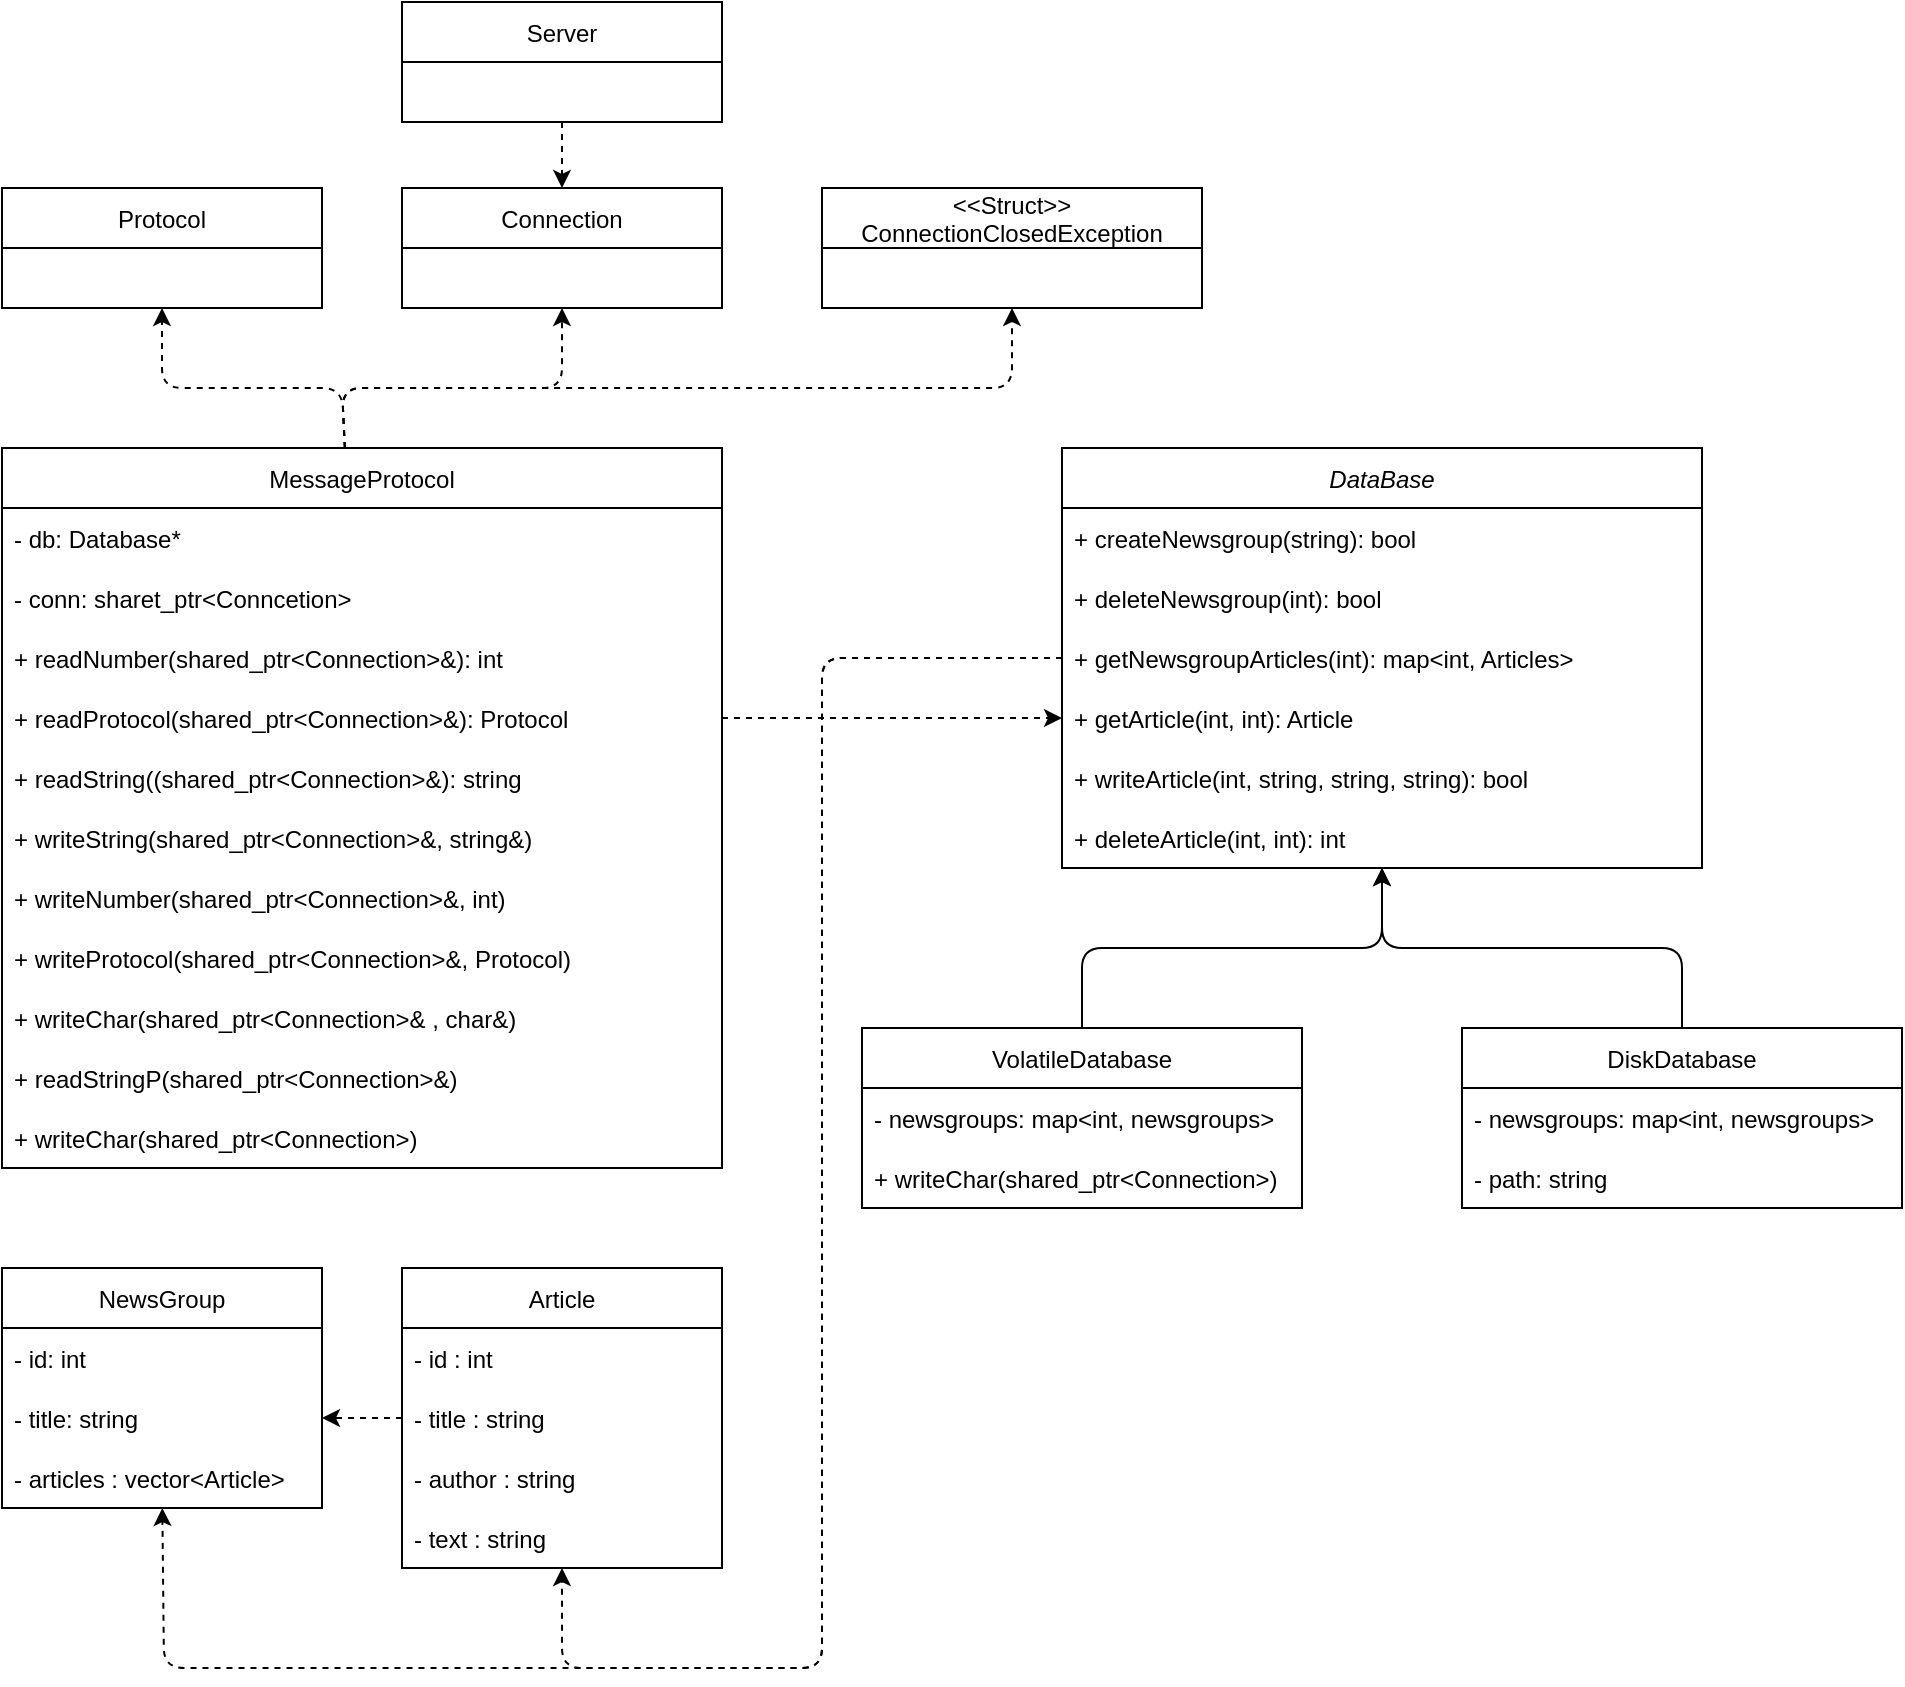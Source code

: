 <mxfile>
    <diagram id="C5RBs43oDa-KdzZeNtuy" name="Page-1">
        <mxGraphModel dx="1894" dy="968" grid="1" gridSize="10" guides="1" tooltips="1" connect="1" arrows="1" fold="1" page="1" pageScale="1" pageWidth="827" pageHeight="1169" math="0" shadow="0">
            <root>
                <mxCell id="WIyWlLk6GJQsqaUBKTNV-0"/>
                <mxCell id="WIyWlLk6GJQsqaUBKTNV-1" parent="WIyWlLk6GJQsqaUBKTNV-0"/>
                <mxCell id="4U0QUv9YtshdcMQ2xNm--4" value="NewsGroup" style="swimlane;fontStyle=0;childLayout=stackLayout;horizontal=1;startSize=30;horizontalStack=0;resizeParent=1;resizeParentMax=0;resizeLast=0;collapsible=1;marginBottom=0;" parent="WIyWlLk6GJQsqaUBKTNV-1" vertex="1">
                    <mxGeometry x="30" y="643" width="160" height="120" as="geometry"/>
                </mxCell>
                <mxCell id="4U0QUv9YtshdcMQ2xNm--41" value="- id: int    " style="text;strokeColor=none;fillColor=none;align=left;verticalAlign=middle;spacingLeft=4;spacingRight=4;overflow=hidden;points=[[0,0.5],[1,0.5]];portConstraint=eastwest;rotatable=0;" parent="4U0QUv9YtshdcMQ2xNm--4" vertex="1">
                    <mxGeometry y="30" width="160" height="30" as="geometry"/>
                </mxCell>
                <mxCell id="4U0QUv9YtshdcMQ2xNm--39" value="- title: string" style="text;strokeColor=none;fillColor=none;align=left;verticalAlign=middle;spacingLeft=4;spacingRight=4;overflow=hidden;points=[[0,0.5],[1,0.5]];portConstraint=eastwest;rotatable=0;" parent="4U0QUv9YtshdcMQ2xNm--4" vertex="1">
                    <mxGeometry y="60" width="160" height="30" as="geometry"/>
                </mxCell>
                <mxCell id="4U0QUv9YtshdcMQ2xNm--40" value="- articles : vector&lt;Article&gt;" style="text;strokeColor=none;fillColor=none;align=left;verticalAlign=middle;spacingLeft=4;spacingRight=4;overflow=hidden;points=[[0,0.5],[1,0.5]];portConstraint=eastwest;rotatable=0;" parent="4U0QUv9YtshdcMQ2xNm--4" vertex="1">
                    <mxGeometry y="90" width="160" height="30" as="geometry"/>
                </mxCell>
                <mxCell id="4U0QUv9YtshdcMQ2xNm--34" value="Article" style="swimlane;fontStyle=0;childLayout=stackLayout;horizontal=1;startSize=30;horizontalStack=0;resizeParent=1;resizeParentMax=0;resizeLast=0;collapsible=1;marginBottom=0;" parent="WIyWlLk6GJQsqaUBKTNV-1" vertex="1">
                    <mxGeometry x="230" y="643" width="160" height="150" as="geometry"/>
                </mxCell>
                <mxCell id="4U0QUv9YtshdcMQ2xNm--35" value="- id : int" style="text;strokeColor=none;fillColor=none;align=left;verticalAlign=middle;spacingLeft=4;spacingRight=4;overflow=hidden;points=[[0,0.5],[1,0.5]];portConstraint=eastwest;rotatable=0;" parent="4U0QUv9YtshdcMQ2xNm--34" vertex="1">
                    <mxGeometry y="30" width="160" height="30" as="geometry"/>
                </mxCell>
                <mxCell id="4U0QUv9YtshdcMQ2xNm--37" value="- title : string" style="text;strokeColor=none;fillColor=none;align=left;verticalAlign=middle;spacingLeft=4;spacingRight=4;overflow=hidden;points=[[0,0.5],[1,0.5]];portConstraint=eastwest;rotatable=0;" parent="4U0QUv9YtshdcMQ2xNm--34" vertex="1">
                    <mxGeometry y="60" width="160" height="30" as="geometry"/>
                </mxCell>
                <mxCell id="4U0QUv9YtshdcMQ2xNm--36" value="- author : string" style="text;strokeColor=none;fillColor=none;align=left;verticalAlign=middle;spacingLeft=4;spacingRight=4;overflow=hidden;points=[[0,0.5],[1,0.5]];portConstraint=eastwest;rotatable=0;" parent="4U0QUv9YtshdcMQ2xNm--34" vertex="1">
                    <mxGeometry y="90" width="160" height="30" as="geometry"/>
                </mxCell>
                <mxCell id="4U0QUv9YtshdcMQ2xNm--38" value="- text : string" style="text;strokeColor=none;fillColor=none;align=left;verticalAlign=middle;spacingLeft=4;spacingRight=4;overflow=hidden;points=[[0,0.5],[1,0.5]];portConstraint=eastwest;rotatable=0;" parent="4U0QUv9YtshdcMQ2xNm--34" vertex="1">
                    <mxGeometry y="120" width="160" height="30" as="geometry"/>
                </mxCell>
                <mxCell id="4U0QUv9YtshdcMQ2xNm--48" value="DataBase" style="swimlane;fontStyle=2;childLayout=stackLayout;horizontal=1;startSize=30;horizontalStack=0;resizeParent=1;resizeParentMax=0;resizeLast=0;collapsible=1;marginBottom=0;" parent="WIyWlLk6GJQsqaUBKTNV-1" vertex="1">
                    <mxGeometry x="560" y="233" width="320" height="210" as="geometry"/>
                </mxCell>
                <mxCell id="4U0QUv9YtshdcMQ2xNm--49" value="+ createNewsgroup(string): bool" style="text;strokeColor=none;fillColor=none;align=left;verticalAlign=middle;spacingLeft=4;spacingRight=4;overflow=hidden;points=[[0,0.5],[1,0.5]];portConstraint=eastwest;rotatable=0;" parent="4U0QUv9YtshdcMQ2xNm--48" vertex="1">
                    <mxGeometry y="30" width="320" height="30" as="geometry"/>
                </mxCell>
                <mxCell id="4U0QUv9YtshdcMQ2xNm--50" value="+ deleteNewsgroup(int): bool" style="text;strokeColor=none;fillColor=none;align=left;verticalAlign=middle;spacingLeft=4;spacingRight=4;overflow=hidden;points=[[0,0.5],[1,0.5]];portConstraint=eastwest;rotatable=0;" parent="4U0QUv9YtshdcMQ2xNm--48" vertex="1">
                    <mxGeometry y="60" width="320" height="30" as="geometry"/>
                </mxCell>
                <mxCell id="4U0QUv9YtshdcMQ2xNm--68" value="+ getNewsgroupArticles(int): map&lt;int, Articles&gt;" style="text;strokeColor=none;fillColor=none;align=left;verticalAlign=middle;spacingLeft=4;spacingRight=4;overflow=hidden;points=[[0,0.5],[1,0.5]];portConstraint=eastwest;rotatable=0;" parent="4U0QUv9YtshdcMQ2xNm--48" vertex="1">
                    <mxGeometry y="90" width="320" height="30" as="geometry"/>
                </mxCell>
                <mxCell id="4U0QUv9YtshdcMQ2xNm--66" value="+ getArticle(int, int): Article" style="text;strokeColor=none;fillColor=none;align=left;verticalAlign=middle;spacingLeft=4;spacingRight=4;overflow=hidden;points=[[0,0.5],[1,0.5]];portConstraint=eastwest;rotatable=0;" parent="4U0QUv9YtshdcMQ2xNm--48" vertex="1">
                    <mxGeometry y="120" width="320" height="30" as="geometry"/>
                </mxCell>
                <mxCell id="4U0QUv9YtshdcMQ2xNm--67" value="+ writeArticle(int, string, string, string): bool" style="text;strokeColor=none;fillColor=none;align=left;verticalAlign=middle;spacingLeft=4;spacingRight=4;overflow=hidden;points=[[0,0.5],[1,0.5]];portConstraint=eastwest;rotatable=0;" parent="4U0QUv9YtshdcMQ2xNm--48" vertex="1">
                    <mxGeometry y="150" width="320" height="30" as="geometry"/>
                </mxCell>
                <mxCell id="1" value="+ deleteArticle(int, int): int" style="text;strokeColor=none;fillColor=none;align=left;verticalAlign=middle;spacingLeft=4;spacingRight=4;overflow=hidden;points=[[0,0.5],[1,0.5]];portConstraint=eastwest;rotatable=0;" vertex="1" parent="4U0QUv9YtshdcMQ2xNm--48">
                    <mxGeometry y="180" width="320" height="30" as="geometry"/>
                </mxCell>
                <mxCell id="9" value="VolatileDatabase" style="swimlane;fontStyle=0;childLayout=stackLayout;horizontal=1;startSize=30;horizontalStack=0;resizeParent=1;resizeParentMax=0;resizeLast=0;collapsible=1;marginBottom=0;" vertex="1" parent="WIyWlLk6GJQsqaUBKTNV-1">
                    <mxGeometry x="460" y="523" width="220" height="90" as="geometry"/>
                </mxCell>
                <mxCell id="10" value="- newsgroups: map&lt;int, newsgroups&gt;" style="text;strokeColor=none;fillColor=none;align=left;verticalAlign=middle;spacingLeft=4;spacingRight=4;overflow=hidden;points=[[0,0.5],[1,0.5]];portConstraint=eastwest;rotatable=0;" vertex="1" parent="9">
                    <mxGeometry y="30" width="220" height="30" as="geometry"/>
                </mxCell>
                <mxCell id="57" value="+ writeChar(shared_ptr&lt;Connection&gt;)" style="text;strokeColor=none;fillColor=none;align=left;verticalAlign=middle;spacingLeft=4;spacingRight=4;overflow=hidden;points=[[0,0.5],[1,0.5]];portConstraint=eastwest;rotatable=0;" vertex="1" parent="9">
                    <mxGeometry y="60" width="220" height="30" as="geometry"/>
                </mxCell>
                <mxCell id="13" value="DiskDatabase" style="swimlane;fontStyle=0;childLayout=stackLayout;horizontal=1;startSize=30;horizontalStack=0;resizeParent=1;resizeParentMax=0;resizeLast=0;collapsible=1;marginBottom=0;" vertex="1" parent="WIyWlLk6GJQsqaUBKTNV-1">
                    <mxGeometry x="760" y="523" width="220" height="90" as="geometry"/>
                </mxCell>
                <mxCell id="14" value="- newsgroups: map&lt;int, newsgroups&gt;" style="text;strokeColor=none;fillColor=none;align=left;verticalAlign=middle;spacingLeft=4;spacingRight=4;overflow=hidden;points=[[0,0.5],[1,0.5]];portConstraint=eastwest;rotatable=0;" vertex="1" parent="13">
                    <mxGeometry y="30" width="220" height="30" as="geometry"/>
                </mxCell>
                <mxCell id="16" value="- path: string" style="text;strokeColor=none;fillColor=none;align=left;verticalAlign=middle;spacingLeft=4;spacingRight=4;overflow=hidden;points=[[0,0.5],[1,0.5]];portConstraint=eastwest;rotatable=0;" vertex="1" parent="13">
                    <mxGeometry y="60" width="220" height="30" as="geometry"/>
                </mxCell>
                <mxCell id="17" value="" style="endArrow=classic;html=1;" edge="1" parent="WIyWlLk6GJQsqaUBKTNV-1" source="9" target="1">
                    <mxGeometry width="50" height="50" relative="1" as="geometry">
                        <mxPoint x="270" y="513" as="sourcePoint"/>
                        <mxPoint x="320" y="463" as="targetPoint"/>
                        <Array as="points">
                            <mxPoint x="570" y="483"/>
                            <mxPoint x="720" y="483"/>
                        </Array>
                    </mxGeometry>
                </mxCell>
                <mxCell id="18" value="" style="endArrow=classic;html=1;" edge="1" parent="WIyWlLk6GJQsqaUBKTNV-1" source="13" target="1">
                    <mxGeometry width="50" height="50" relative="1" as="geometry">
                        <mxPoint x="180" y="533" as="sourcePoint"/>
                        <mxPoint x="370" y="463" as="targetPoint"/>
                        <Array as="points">
                            <mxPoint x="870" y="483"/>
                            <mxPoint x="720" y="483"/>
                        </Array>
                    </mxGeometry>
                </mxCell>
                <mxCell id="19" value="Connection" style="swimlane;fontStyle=0;childLayout=stackLayout;horizontal=1;startSize=30;horizontalStack=0;resizeParent=1;resizeParentMax=0;resizeLast=0;collapsible=1;marginBottom=0;" vertex="1" parent="WIyWlLk6GJQsqaUBKTNV-1">
                    <mxGeometry x="230" y="103" width="160" height="60" as="geometry"/>
                </mxCell>
                <mxCell id="23" value="Server" style="swimlane;fontStyle=0;childLayout=stackLayout;horizontal=1;startSize=30;horizontalStack=0;resizeParent=1;resizeParentMax=0;resizeLast=0;collapsible=1;marginBottom=0;" vertex="1" parent="WIyWlLk6GJQsqaUBKTNV-1">
                    <mxGeometry x="230" y="10" width="160" height="60" as="geometry"/>
                </mxCell>
                <mxCell id="24" value="&lt;&lt;Struct&gt;&gt;&#10;ConnectionClosedException" style="swimlane;fontStyle=0;childLayout=stackLayout;horizontal=1;startSize=30;horizontalStack=0;resizeParent=1;resizeParentMax=0;resizeLast=0;collapsible=1;marginBottom=0;" vertex="1" parent="WIyWlLk6GJQsqaUBKTNV-1">
                    <mxGeometry x="440" y="103" width="190" height="60" as="geometry"/>
                </mxCell>
                <mxCell id="35" value="MessageProtocol" style="swimlane;fontStyle=0;childLayout=stackLayout;horizontal=1;startSize=30;horizontalStack=0;resizeParent=1;resizeParentMax=0;resizeLast=0;collapsible=1;marginBottom=0;" vertex="1" parent="WIyWlLk6GJQsqaUBKTNV-1">
                    <mxGeometry x="30" y="233" width="360" height="360" as="geometry"/>
                </mxCell>
                <mxCell id="36" value="- db: Database*" style="text;strokeColor=none;fillColor=none;align=left;verticalAlign=middle;spacingLeft=4;spacingRight=4;overflow=hidden;points=[[0,0.5],[1,0.5]];portConstraint=eastwest;rotatable=0;" vertex="1" parent="35">
                    <mxGeometry y="30" width="360" height="30" as="geometry"/>
                </mxCell>
                <mxCell id="37" value="- conn: sharet_ptr&lt;Conncetion&gt;" style="text;strokeColor=none;fillColor=none;align=left;verticalAlign=middle;spacingLeft=4;spacingRight=4;overflow=hidden;points=[[0,0.5],[1,0.5]];portConstraint=eastwest;rotatable=0;" vertex="1" parent="35">
                    <mxGeometry y="60" width="360" height="30" as="geometry"/>
                </mxCell>
                <mxCell id="38" value="+ readNumber(shared_ptr&lt;Connection&gt;&amp;): int" style="text;strokeColor=none;fillColor=none;align=left;verticalAlign=middle;spacingLeft=4;spacingRight=4;overflow=hidden;points=[[0,0.5],[1,0.5]];portConstraint=eastwest;rotatable=0;" vertex="1" parent="35">
                    <mxGeometry y="90" width="360" height="30" as="geometry"/>
                </mxCell>
                <mxCell id="39" value="+ readProtocol(shared_ptr&lt;Connection&gt;&amp;): Protocol" style="text;strokeColor=none;fillColor=none;align=left;verticalAlign=middle;spacingLeft=4;spacingRight=4;overflow=hidden;points=[[0,0.5],[1,0.5]];portConstraint=eastwest;rotatable=0;" vertex="1" parent="35">
                    <mxGeometry y="120" width="360" height="30" as="geometry"/>
                </mxCell>
                <mxCell id="40" value="+ readString((shared_ptr&lt;Connection&gt;&amp;): string" style="text;strokeColor=none;fillColor=none;align=left;verticalAlign=middle;spacingLeft=4;spacingRight=4;overflow=hidden;points=[[0,0.5],[1,0.5]];portConstraint=eastwest;rotatable=0;" vertex="1" parent="35">
                    <mxGeometry y="150" width="360" height="30" as="geometry"/>
                </mxCell>
                <mxCell id="41" value="+ writeString(shared_ptr&lt;Connection&gt;&amp;, string&amp;)" style="text;strokeColor=none;fillColor=none;align=left;verticalAlign=middle;spacingLeft=4;spacingRight=4;overflow=hidden;points=[[0,0.5],[1,0.5]];portConstraint=eastwest;rotatable=0;" vertex="1" parent="35">
                    <mxGeometry y="180" width="360" height="30" as="geometry"/>
                </mxCell>
                <mxCell id="54" value="+ writeNumber(shared_ptr&lt;Connection&gt;&amp;, int)" style="text;strokeColor=none;fillColor=none;align=left;verticalAlign=middle;spacingLeft=4;spacingRight=4;overflow=hidden;points=[[0,0.5],[1,0.5]];portConstraint=eastwest;rotatable=0;" vertex="1" parent="35">
                    <mxGeometry y="210" width="360" height="30" as="geometry"/>
                </mxCell>
                <mxCell id="55" value="+ writeProtocol(shared_ptr&lt;Connection&gt;&amp;, Protocol)" style="text;strokeColor=none;fillColor=none;align=left;verticalAlign=middle;spacingLeft=4;spacingRight=4;overflow=hidden;points=[[0,0.5],[1,0.5]];portConstraint=eastwest;rotatable=0;" vertex="1" parent="35">
                    <mxGeometry y="240" width="360" height="30" as="geometry"/>
                </mxCell>
                <mxCell id="69" value="+ writeChar(shared_ptr&lt;Connection&gt;&amp; , char&amp;)" style="text;strokeColor=none;fillColor=none;align=left;verticalAlign=middle;spacingLeft=4;spacingRight=4;overflow=hidden;points=[[0,0.5],[1,0.5]];portConstraint=eastwest;rotatable=0;" vertex="1" parent="35">
                    <mxGeometry y="270" width="360" height="30" as="geometry"/>
                </mxCell>
                <mxCell id="68" value="+ readStringP(shared_ptr&lt;Connection&gt;&amp;)" style="text;strokeColor=none;fillColor=none;align=left;verticalAlign=middle;spacingLeft=4;spacingRight=4;overflow=hidden;points=[[0,0.5],[1,0.5]];portConstraint=eastwest;rotatable=0;" vertex="1" parent="35">
                    <mxGeometry y="300" width="360" height="30" as="geometry"/>
                </mxCell>
                <mxCell id="56" value="+ writeChar(shared_ptr&lt;Connection&gt;)" style="text;strokeColor=none;fillColor=none;align=left;verticalAlign=middle;spacingLeft=4;spacingRight=4;overflow=hidden;points=[[0,0.5],[1,0.5]];portConstraint=eastwest;rotatable=0;" vertex="1" parent="35">
                    <mxGeometry y="330" width="360" height="30" as="geometry"/>
                </mxCell>
                <mxCell id="70" value="Protocol" style="swimlane;fontStyle=0;childLayout=stackLayout;horizontal=1;startSize=30;horizontalStack=0;resizeParent=1;resizeParentMax=0;resizeLast=0;collapsible=1;marginBottom=0;" vertex="1" parent="WIyWlLk6GJQsqaUBKTNV-1">
                    <mxGeometry x="30" y="103" width="160" height="60" as="geometry"/>
                </mxCell>
                <mxCell id="85" value="" style="html=1;labelBackgroundColor=#ffffff;startArrow=none;startFill=0;startSize=6;endArrow=classic;endFill=1;endSize=6;jettySize=auto;orthogonalLoop=1;strokeWidth=1;dashed=1;fontSize=14;entryX=1;entryY=0.5;entryDx=0;entryDy=0;exitX=0;exitY=0.5;exitDx=0;exitDy=0;" edge="1" parent="WIyWlLk6GJQsqaUBKTNV-1" source="4U0QUv9YtshdcMQ2xNm--37" target="4U0QUv9YtshdcMQ2xNm--39">
                    <mxGeometry width="60" height="60" relative="1" as="geometry">
                        <mxPoint x="510" y="753" as="sourcePoint"/>
                        <mxPoint x="570" y="693" as="targetPoint"/>
                    </mxGeometry>
                </mxCell>
                <mxCell id="86" value="" style="html=1;labelBackgroundColor=#ffffff;startArrow=none;startFill=0;startSize=6;endArrow=classic;endFill=1;endSize=6;jettySize=auto;orthogonalLoop=1;strokeWidth=1;dashed=1;fontSize=14;" edge="1" parent="WIyWlLk6GJQsqaUBKTNV-1" source="4U0QUv9YtshdcMQ2xNm--48" target="4U0QUv9YtshdcMQ2xNm--40">
                    <mxGeometry width="60" height="60" relative="1" as="geometry">
                        <mxPoint x="250" y="728" as="sourcePoint"/>
                        <mxPoint x="440" y="883" as="targetPoint"/>
                        <Array as="points">
                            <mxPoint x="440" y="338"/>
                            <mxPoint x="440" y="843"/>
                            <mxPoint x="111" y="843"/>
                        </Array>
                    </mxGeometry>
                </mxCell>
                <mxCell id="87" value="" style="html=1;labelBackgroundColor=#ffffff;startArrow=none;startFill=0;startSize=6;endArrow=classic;endFill=1;endSize=6;jettySize=auto;orthogonalLoop=1;strokeWidth=1;dashed=1;fontSize=14;" edge="1" parent="WIyWlLk6GJQsqaUBKTNV-1" source="4U0QUv9YtshdcMQ2xNm--48" target="4U0QUv9YtshdcMQ2xNm--38">
                    <mxGeometry width="60" height="60" relative="1" as="geometry">
                        <mxPoint x="570" y="328" as="sourcePoint"/>
                        <mxPoint x="120.64" y="777.41" as="targetPoint"/>
                        <Array as="points">
                            <mxPoint x="440" y="338"/>
                            <mxPoint x="440" y="843"/>
                            <mxPoint x="310" y="843"/>
                        </Array>
                    </mxGeometry>
                </mxCell>
                <mxCell id="90" value="" style="html=1;labelBackgroundColor=#ffffff;startArrow=none;startFill=0;startSize=6;endArrow=classic;endFill=1;endSize=6;jettySize=auto;orthogonalLoop=1;strokeWidth=1;dashed=1;fontSize=14;" edge="1" parent="WIyWlLk6GJQsqaUBKTNV-1" source="35" target="70">
                    <mxGeometry width="60" height="60" relative="1" as="geometry">
                        <mxPoint x="340" y="593" as="sourcePoint"/>
                        <mxPoint x="400" y="533" as="targetPoint"/>
                        <Array as="points">
                            <mxPoint x="200" y="203"/>
                            <mxPoint x="110" y="203"/>
                        </Array>
                    </mxGeometry>
                </mxCell>
                <mxCell id="92" value="" style="html=1;labelBackgroundColor=#ffffff;startArrow=none;startFill=0;startSize=6;endArrow=classic;endFill=1;endSize=6;jettySize=auto;orthogonalLoop=1;strokeWidth=1;dashed=1;fontSize=14;" edge="1" parent="WIyWlLk6GJQsqaUBKTNV-1" source="35" target="19">
                    <mxGeometry width="60" height="60" relative="1" as="geometry">
                        <mxPoint x="155.714" y="243" as="sourcePoint"/>
                        <mxPoint x="130.714" y="173" as="targetPoint"/>
                        <Array as="points">
                            <mxPoint x="200" y="203"/>
                            <mxPoint x="310" y="203"/>
                        </Array>
                    </mxGeometry>
                </mxCell>
                <mxCell id="95" value="" style="html=1;labelBackgroundColor=#ffffff;startArrow=none;startFill=0;startSize=6;endArrow=classic;endFill=1;endSize=6;jettySize=auto;orthogonalLoop=1;strokeWidth=1;dashed=1;fontSize=14;" edge="1" parent="WIyWlLk6GJQsqaUBKTNV-1" source="35" target="24">
                    <mxGeometry width="60" height="60" relative="1" as="geometry">
                        <mxPoint x="340" y="593" as="sourcePoint"/>
                        <mxPoint x="400" y="533" as="targetPoint"/>
                        <Array as="points">
                            <mxPoint x="200" y="203"/>
                            <mxPoint x="535" y="203"/>
                        </Array>
                    </mxGeometry>
                </mxCell>
                <mxCell id="96" value="" style="html=1;labelBackgroundColor=#ffffff;startArrow=none;startFill=0;startSize=6;endArrow=classic;endFill=1;endSize=6;jettySize=auto;orthogonalLoop=1;strokeWidth=1;dashed=1;fontSize=14;" edge="1" parent="WIyWlLk6GJQsqaUBKTNV-1" source="23" target="19">
                    <mxGeometry width="60" height="60" relative="1" as="geometry">
                        <mxPoint x="580" y="510" as="sourcePoint"/>
                        <mxPoint x="640" y="450" as="targetPoint"/>
                    </mxGeometry>
                </mxCell>
                <mxCell id="99" value="" style="html=1;labelBackgroundColor=#ffffff;startArrow=none;startFill=0;startSize=6;endArrow=classic;endFill=1;endSize=6;jettySize=auto;orthogonalLoop=1;strokeWidth=1;dashed=1;fontSize=14;entryX=0;entryY=0.5;entryDx=0;entryDy=0;" edge="1" parent="WIyWlLk6GJQsqaUBKTNV-1" source="39" target="4U0QUv9YtshdcMQ2xNm--66">
                    <mxGeometry width="60" height="60" relative="1" as="geometry">
                        <mxPoint x="400" y="338" as="sourcePoint"/>
                        <mxPoint x="770" y="440" as="targetPoint"/>
                    </mxGeometry>
                </mxCell>
            </root>
        </mxGraphModel>
    </diagram>
</mxfile>